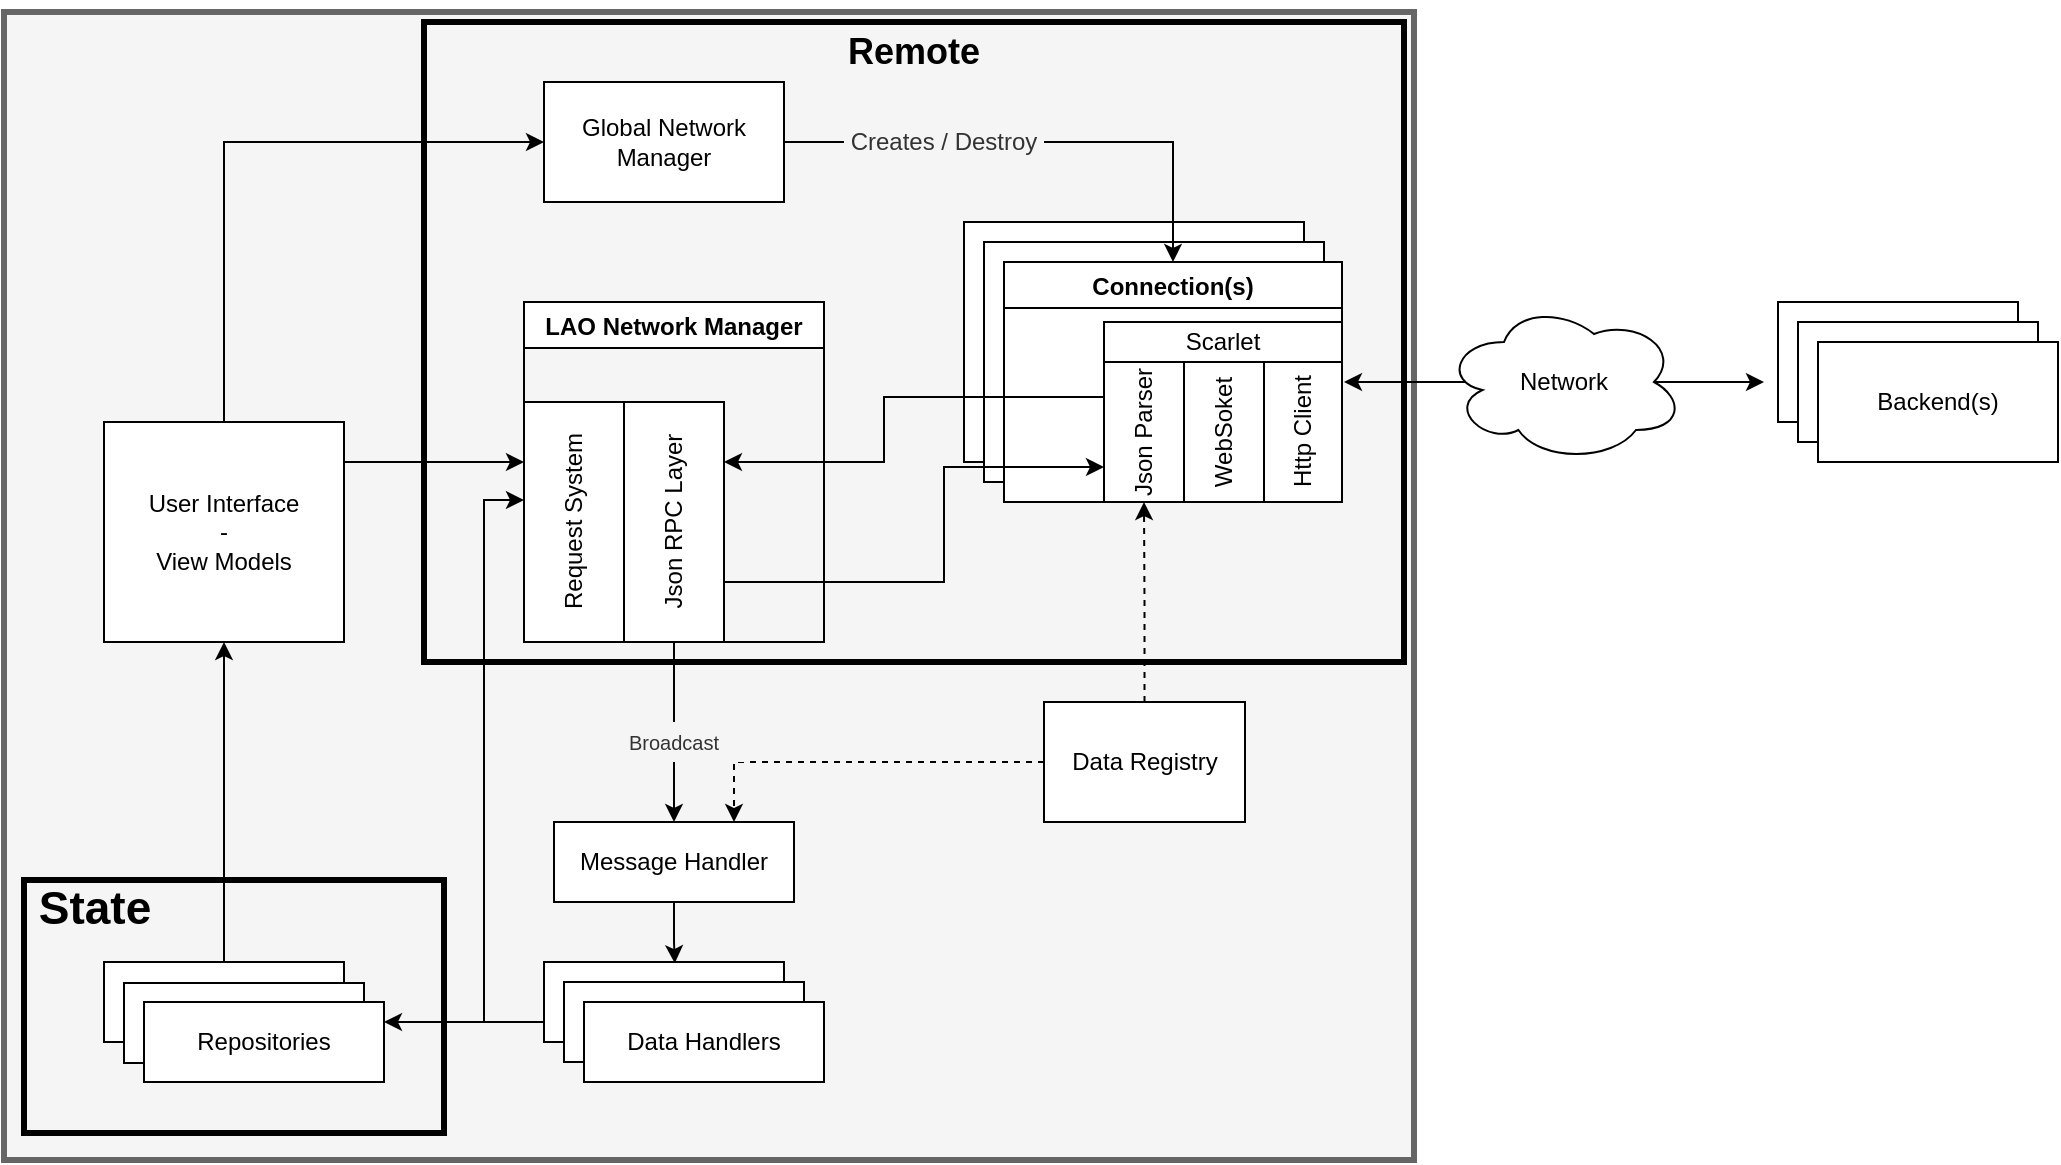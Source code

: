 <mxfile version="20.8.20" type="device"><diagram id="GA5oD5mQrXq-i093mAMc" name="Page-1"><mxGraphModel dx="1904" dy="2910" grid="1" gridSize="10" guides="1" tooltips="1" connect="1" arrows="1" fold="1" page="1" pageScale="1" pageWidth="827" pageHeight="1169" math="0" shadow="0"><root><mxCell id="0"/><mxCell id="1" parent="0"/><mxCell id="wqD7zPE3RLeQQvJP0yhS-26" value="" style="rounded=0;whiteSpace=wrap;html=1;strokeColor=#666666;strokeWidth=3;fillColor=#f5f5f5;fontColor=#333333;" parent="1" vertex="1"><mxGeometry x="-70" y="-1174" width="705" height="574" as="geometry"/></mxCell><mxCell id="wqD7zPE3RLeQQvJP0yhS-17" value="" style="rounded=0;whiteSpace=wrap;html=1;" parent="1" vertex="1"><mxGeometry x="410" y="-1069" width="170" height="120" as="geometry"/></mxCell><mxCell id="wqD7zPE3RLeQQvJP0yhS-16" value="" style="rounded=0;whiteSpace=wrap;html=1;" parent="1" vertex="1"><mxGeometry x="420" y="-1059" width="170" height="120" as="geometry"/></mxCell><mxCell id="6TRB3Zh_Af9BJx_Ww4ox-10" value="" style="endArrow=classic;startArrow=classic;html=1;rounded=0;" parent="1" edge="1"><mxGeometry width="50" height="50" relative="1" as="geometry"><mxPoint x="810" y="-989" as="sourcePoint"/><mxPoint x="600" y="-989" as="targetPoint"/></mxGeometry></mxCell><mxCell id="6TRB3Zh_Af9BJx_Ww4ox-1" value="Network" style="ellipse;shape=cloud;whiteSpace=wrap;html=1;" parent="1" vertex="1"><mxGeometry x="650" y="-1029" width="120" height="80" as="geometry"/></mxCell><mxCell id="6TRB3Zh_Af9BJx_Ww4ox-3" value="Backend(s)" style="rounded=0;whiteSpace=wrap;html=1;" parent="1" vertex="1"><mxGeometry x="817" y="-1029" width="120" height="60" as="geometry"/></mxCell><mxCell id="6TRB3Zh_Af9BJx_Ww4ox-4" value="Backend(s)" style="rounded=0;whiteSpace=wrap;html=1;" parent="1" vertex="1"><mxGeometry x="827" y="-1019" width="120" height="60" as="geometry"/></mxCell><mxCell id="6TRB3Zh_Af9BJx_Ww4ox-5" value="Backend(s)" style="rounded=0;whiteSpace=wrap;html=1;" parent="1" vertex="1"><mxGeometry x="837" y="-1009" width="120" height="60" as="geometry"/></mxCell><mxCell id="wqD7zPE3RLeQQvJP0yhS-20" style="edgeStyle=orthogonalEdgeStyle;rounded=0;orthogonalLoop=1;jettySize=auto;html=1;exitX=1;exitY=0.5;exitDx=0;exitDy=0;entryX=0.5;entryY=0;entryDx=0;entryDy=0;" parent="1" source="6TRB3Zh_Af9BJx_Ww4ox-9" target="wqD7zPE3RLeQQvJP0yhS-4" edge="1"><mxGeometry relative="1" as="geometry"/></mxCell><mxCell id="6TRB3Zh_Af9BJx_Ww4ox-9" value="Global Network Manager" style="rounded=0;whiteSpace=wrap;html=1;" parent="1" vertex="1"><mxGeometry x="200" y="-1139" width="120" height="60" as="geometry"/></mxCell><mxCell id="6TRB3Zh_Af9BJx_Ww4ox-12" value="Creates / Destroy" style="rounded=0;whiteSpace=wrap;html=1;strokeColor=none;fillColor=#f5f5f5;fontColor=#333333;" parent="1" vertex="1"><mxGeometry x="350" y="-1119" width="100" height="20" as="geometry"/></mxCell><mxCell id="6TRB3Zh_Af9BJx_Ww4ox-15" value="LAO Network Manager" style="swimlane;" parent="1" vertex="1"><mxGeometry x="190" y="-1029" width="150" height="170" as="geometry"><mxRectangle x="130" y="310" width="130" height="23" as="alternateBounds"/></mxGeometry></mxCell><mxCell id="6TRB3Zh_Af9BJx_Ww4ox-17" value="Json&amp;nbsp;RPC Layer" style="rounded=0;html=1;direction=west;horizontal=0;" parent="6TRB3Zh_Af9BJx_Ww4ox-15" vertex="1"><mxGeometry x="50" y="50" width="50" height="120" as="geometry"/></mxCell><mxCell id="6TRB3Zh_Af9BJx_Ww4ox-16" value="Request System" style="rounded=0;html=1;direction=west;horizontal=0;" parent="6TRB3Zh_Af9BJx_Ww4ox-15" vertex="1"><mxGeometry y="50" width="50" height="120" as="geometry"/></mxCell><mxCell id="6TRB3Zh_Af9BJx_Ww4ox-37" value="" style="edgeStyle=orthogonalEdgeStyle;rounded=0;orthogonalLoop=1;jettySize=auto;html=1;entryX=0.545;entryY=0.015;entryDx=0;entryDy=0;entryPerimeter=0;" parent="1" source="6TRB3Zh_Af9BJx_Ww4ox-25" target="6TRB3Zh_Af9BJx_Ww4ox-34" edge="1"><mxGeometry relative="1" as="geometry"/></mxCell><mxCell id="6TRB3Zh_Af9BJx_Ww4ox-25" value="Message Handler" style="rounded=0;whiteSpace=wrap;html=1;" parent="1" vertex="1"><mxGeometry x="205" y="-769" width="120" height="40" as="geometry"/></mxCell><mxCell id="6TRB3Zh_Af9BJx_Ww4ox-26" style="edgeStyle=orthogonalEdgeStyle;rounded=0;orthogonalLoop=1;jettySize=auto;html=1;entryX=0.5;entryY=0;entryDx=0;entryDy=0;" parent="1" source="6TRB3Zh_Af9BJx_Ww4ox-17" target="6TRB3Zh_Af9BJx_Ww4ox-25" edge="1"><mxGeometry relative="1" as="geometry"/></mxCell><mxCell id="HrtWWO5_0h13iwcpzSdJ-8" style="edgeStyle=orthogonalEdgeStyle;rounded=0;orthogonalLoop=1;jettySize=auto;html=1;exitX=0;exitY=0.75;exitDx=0;exitDy=0;entryX=1;entryY=0.25;entryDx=0;entryDy=0;" edge="1" parent="1" source="6TRB3Zh_Af9BJx_Ww4ox-34" target="HrtWWO5_0h13iwcpzSdJ-3"><mxGeometry relative="1" as="geometry"/></mxCell><mxCell id="HrtWWO5_0h13iwcpzSdJ-13" style="edgeStyle=orthogonalEdgeStyle;rounded=0;orthogonalLoop=1;jettySize=auto;html=1;exitX=0;exitY=0.75;exitDx=0;exitDy=0;entryX=0.102;entryY=0.747;entryDx=0;entryDy=0;entryPerimeter=0;" edge="1" parent="1" source="6TRB3Zh_Af9BJx_Ww4ox-34" target="wqD7zPE3RLeQQvJP0yhS-23"><mxGeometry relative="1" as="geometry"><Array as="points"><mxPoint x="170" y="-669"/><mxPoint x="170" y="-930"/></Array></mxGeometry></mxCell><mxCell id="6TRB3Zh_Af9BJx_Ww4ox-34" value="Data Handler" style="rounded=0;whiteSpace=wrap;html=1;" parent="1" vertex="1"><mxGeometry x="200" y="-699" width="120" height="40" as="geometry"/></mxCell><mxCell id="6TRB3Zh_Af9BJx_Ww4ox-35" value="Data Handler" style="rounded=0;whiteSpace=wrap;html=1;" parent="1" vertex="1"><mxGeometry x="210" y="-689" width="120" height="40" as="geometry"/></mxCell><mxCell id="6TRB3Zh_Af9BJx_Ww4ox-36" value="Data Handlers" style="rounded=0;whiteSpace=wrap;html=1;" parent="1" vertex="1"><mxGeometry x="220" y="-679" width="120" height="40" as="geometry"/></mxCell><mxCell id="6TRB3Zh_Af9BJx_Ww4ox-43" style="edgeStyle=orthogonalEdgeStyle;rounded=0;orthogonalLoop=1;jettySize=auto;html=1;entryX=0.75;entryY=0;entryDx=0;entryDy=0;dashed=1;" parent="1" source="6TRB3Zh_Af9BJx_Ww4ox-38" target="6TRB3Zh_Af9BJx_Ww4ox-25" edge="1"><mxGeometry relative="1" as="geometry"/></mxCell><mxCell id="wqD7zPE3RLeQQvJP0yhS-22" style="edgeStyle=orthogonalEdgeStyle;rounded=0;orthogonalLoop=1;jettySize=auto;html=1;entryX=0.5;entryY=1;entryDx=0;entryDy=0;dashed=1;" parent="1" source="6TRB3Zh_Af9BJx_Ww4ox-38" target="wqD7zPE3RLeQQvJP0yhS-10" edge="1"><mxGeometry relative="1" as="geometry"/></mxCell><mxCell id="6TRB3Zh_Af9BJx_Ww4ox-38" value="Data Registry" style="rounded=0;whiteSpace=wrap;html=1;" parent="1" vertex="1"><mxGeometry x="450" y="-829" width="100.5" height="60" as="geometry"/></mxCell><mxCell id="6TRB3Zh_Af9BJx_Ww4ox-46" value="&lt;font style=&quot;font-size: 10px ; line-height: 0.9&quot;&gt;Broadcast&lt;/font&gt;" style="rounded=0;whiteSpace=wrap;html=1;strokeColor=none;fillColor=#f5f5f5;fontColor=#333333;" parent="1" vertex="1"><mxGeometry x="230" y="-819" width="70" height="20" as="geometry"/></mxCell><mxCell id="6TRB3Zh_Af9BJx_Ww4ox-48" style="edgeStyle=orthogonalEdgeStyle;rounded=0;orthogonalLoop=1;jettySize=auto;html=1;entryX=1;entryY=0.75;entryDx=0;entryDy=0;fontSize=10;" parent="1" source="6TRB3Zh_Af9BJx_Ww4ox-47" target="6TRB3Zh_Af9BJx_Ww4ox-16" edge="1"><mxGeometry relative="1" as="geometry"><Array as="points"><mxPoint x="140" y="-949"/><mxPoint x="140" y="-949"/></Array></mxGeometry></mxCell><mxCell id="wqD7zPE3RLeQQvJP0yhS-3" style="edgeStyle=orthogonalEdgeStyle;rounded=0;orthogonalLoop=1;jettySize=auto;html=1;entryX=0;entryY=0.5;entryDx=0;entryDy=0;" parent="1" source="6TRB3Zh_Af9BJx_Ww4ox-47" target="6TRB3Zh_Af9BJx_Ww4ox-9" edge="1"><mxGeometry relative="1" as="geometry"><Array as="points"><mxPoint x="40" y="-1109"/></Array></mxGeometry></mxCell><mxCell id="6TRB3Zh_Af9BJx_Ww4ox-47" value="&lt;font style=&quot;font-size: 12px&quot;&gt;User Interface&lt;br&gt;-&lt;br&gt;View Models&lt;/font&gt;" style="rounded=0;whiteSpace=wrap;html=1;fontSize=10;" parent="1" vertex="1"><mxGeometry x="-20" y="-969" width="120" height="110" as="geometry"/></mxCell><mxCell id="6TRB3Zh_Af9BJx_Ww4ox-50" style="edgeStyle=orthogonalEdgeStyle;rounded=0;orthogonalLoop=1;jettySize=auto;html=1;entryX=0.5;entryY=1;entryDx=0;entryDy=0;fontSize=12;exitX=0.5;exitY=0;exitDx=0;exitDy=0;" parent="1" source="HrtWWO5_0h13iwcpzSdJ-1" target="6TRB3Zh_Af9BJx_Ww4ox-47" edge="1"><mxGeometry relative="1" as="geometry"><mxPoint x="60.0" y="-716.5" as="sourcePoint"/><Array as="points"><mxPoint x="40" y="-699"/></Array></mxGeometry></mxCell><mxCell id="wqD7zPE3RLeQQvJP0yhS-4" value="Connection(s)" style="swimlane;swimlaneFillColor=default;" parent="1" vertex="1"><mxGeometry x="430" y="-1049" width="169" height="120" as="geometry"/></mxCell><mxCell id="wqD7zPE3RLeQQvJP0yhS-6" value="Scarlet" style="whiteSpace=wrap;html=1;" parent="wqD7zPE3RLeQQvJP0yhS-4" vertex="1"><mxGeometry x="50" y="30" width="119" height="20" as="geometry"/></mxCell><mxCell id="wqD7zPE3RLeQQvJP0yhS-7" value="Http Client" style="rounded=0;whiteSpace=wrap;html=1;horizontal=0;" parent="wqD7zPE3RLeQQvJP0yhS-4" vertex="1"><mxGeometry x="130" y="50" width="39" height="70" as="geometry"/></mxCell><mxCell id="wqD7zPE3RLeQQvJP0yhS-8" value="WebSoket" style="rounded=0;whiteSpace=wrap;html=1;horizontal=0;" parent="wqD7zPE3RLeQQvJP0yhS-4" vertex="1"><mxGeometry x="90" y="50" width="40" height="70" as="geometry"/></mxCell><mxCell id="wqD7zPE3RLeQQvJP0yhS-10" value="Json Parser" style="rounded=0;whiteSpace=wrap;html=1;horizontal=0;" parent="wqD7zPE3RLeQQvJP0yhS-4" vertex="1"><mxGeometry x="50" y="50" width="40" height="70" as="geometry"/></mxCell><mxCell id="wqD7zPE3RLeQQvJP0yhS-11" style="edgeStyle=orthogonalEdgeStyle;rounded=0;orthogonalLoop=1;jettySize=auto;html=1;exitX=0;exitY=0.25;exitDx=0;exitDy=0;entryX=0;entryY=0.75;entryDx=0;entryDy=0;" parent="1" source="wqD7zPE3RLeQQvJP0yhS-10" target="6TRB3Zh_Af9BJx_Ww4ox-17" edge="1"><mxGeometry relative="1" as="geometry"><Array as="points"><mxPoint x="370" y="-981"/><mxPoint x="370" y="-949"/></Array></mxGeometry></mxCell><mxCell id="wqD7zPE3RLeQQvJP0yhS-12" style="edgeStyle=orthogonalEdgeStyle;rounded=0;orthogonalLoop=1;jettySize=auto;html=1;exitX=0;exitY=0.25;exitDx=0;exitDy=0;entryX=0;entryY=0.75;entryDx=0;entryDy=0;" parent="1" source="6TRB3Zh_Af9BJx_Ww4ox-17" target="wqD7zPE3RLeQQvJP0yhS-10" edge="1"><mxGeometry relative="1" as="geometry"><Array as="points"><mxPoint x="400" y="-889"/><mxPoint x="400" y="-946"/></Array></mxGeometry></mxCell><mxCell id="wqD7zPE3RLeQQvJP0yhS-24" value="&lt;h2&gt;Remote&lt;/h2&gt;" style="text;html=1;strokeColor=none;fillColor=none;align=center;verticalAlign=middle;whiteSpace=wrap;rounded=0;" parent="1" vertex="1"><mxGeometry x="355" y="-1169" width="60" height="30" as="geometry"/></mxCell><mxCell id="wqD7zPE3RLeQQvJP0yhS-23" value="" style="rounded=0;whiteSpace=wrap;html=1;fillColor=none;strokeColor=default;strokeWidth=3;" parent="1" vertex="1"><mxGeometry x="140" y="-1169" width="490" height="320" as="geometry"/></mxCell><mxCell id="HrtWWO5_0h13iwcpzSdJ-1" value="" style="rounded=0;whiteSpace=wrap;html=1;" vertex="1" parent="1"><mxGeometry x="-20" y="-699" width="120" height="40" as="geometry"/></mxCell><mxCell id="HrtWWO5_0h13iwcpzSdJ-2" value="" style="rounded=0;whiteSpace=wrap;html=1;" vertex="1" parent="1"><mxGeometry x="-10" y="-688.5" width="120" height="40" as="geometry"/></mxCell><mxCell id="HrtWWO5_0h13iwcpzSdJ-3" value="Repositories" style="rounded=0;whiteSpace=wrap;html=1;" vertex="1" parent="1"><mxGeometry y="-679" width="120" height="40" as="geometry"/></mxCell><mxCell id="HrtWWO5_0h13iwcpzSdJ-4" value="" style="rounded=0;whiteSpace=wrap;html=1;fillColor=none;strokeColor=default;strokeWidth=3;" vertex="1" parent="1"><mxGeometry x="-60" y="-740" width="210" height="126.5" as="geometry"/></mxCell><mxCell id="HrtWWO5_0h13iwcpzSdJ-14" value="State" style="text;strokeColor=none;fillColor=none;html=1;fontSize=23;fontStyle=1;verticalAlign=middle;align=center;" vertex="1" parent="1"><mxGeometry x="-60" y="-740" width="70" height="27" as="geometry"/></mxCell></root></mxGraphModel></diagram></mxfile>